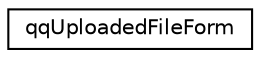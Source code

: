digraph G
{
  edge [fontname="Helvetica",fontsize="10",labelfontname="Helvetica",labelfontsize="10"];
  node [fontname="Helvetica",fontsize="10",shape=record];
  rankdir="LR";
  Node1 [label="qqUploadedFileForm",height=0.2,width=0.4,color="black", fillcolor="white", style="filled",URL="$classqq_uploaded_file_form.html"];
}
